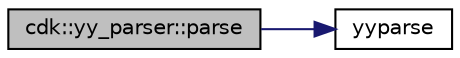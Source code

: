 digraph "cdk::yy_parser::parse"
{
 // INTERACTIVE_SVG=YES
 // LATEX_PDF_SIZE
  edge [fontname="Helvetica",fontsize="10",labelfontname="Helvetica",labelfontsize="10"];
  node [fontname="Helvetica",fontsize="10",shape=record];
  rankdir="LR";
  Node1 [label="cdk::yy_parser::parse",height=0.2,width=0.4,color="black", fillcolor="grey75", style="filled", fontcolor="black",tooltip=" "];
  Node1 -> Node2 [color="midnightblue",fontsize="10",style="solid",fontname="Helvetica"];
  Node2 [label="yyparse",height=0.2,width=0.4,color="black", fillcolor="white", style="filled",URL="$yy__parser_8h.html#a43a71a878dac586853dca0c6712976fd",tooltip=" "];
}
